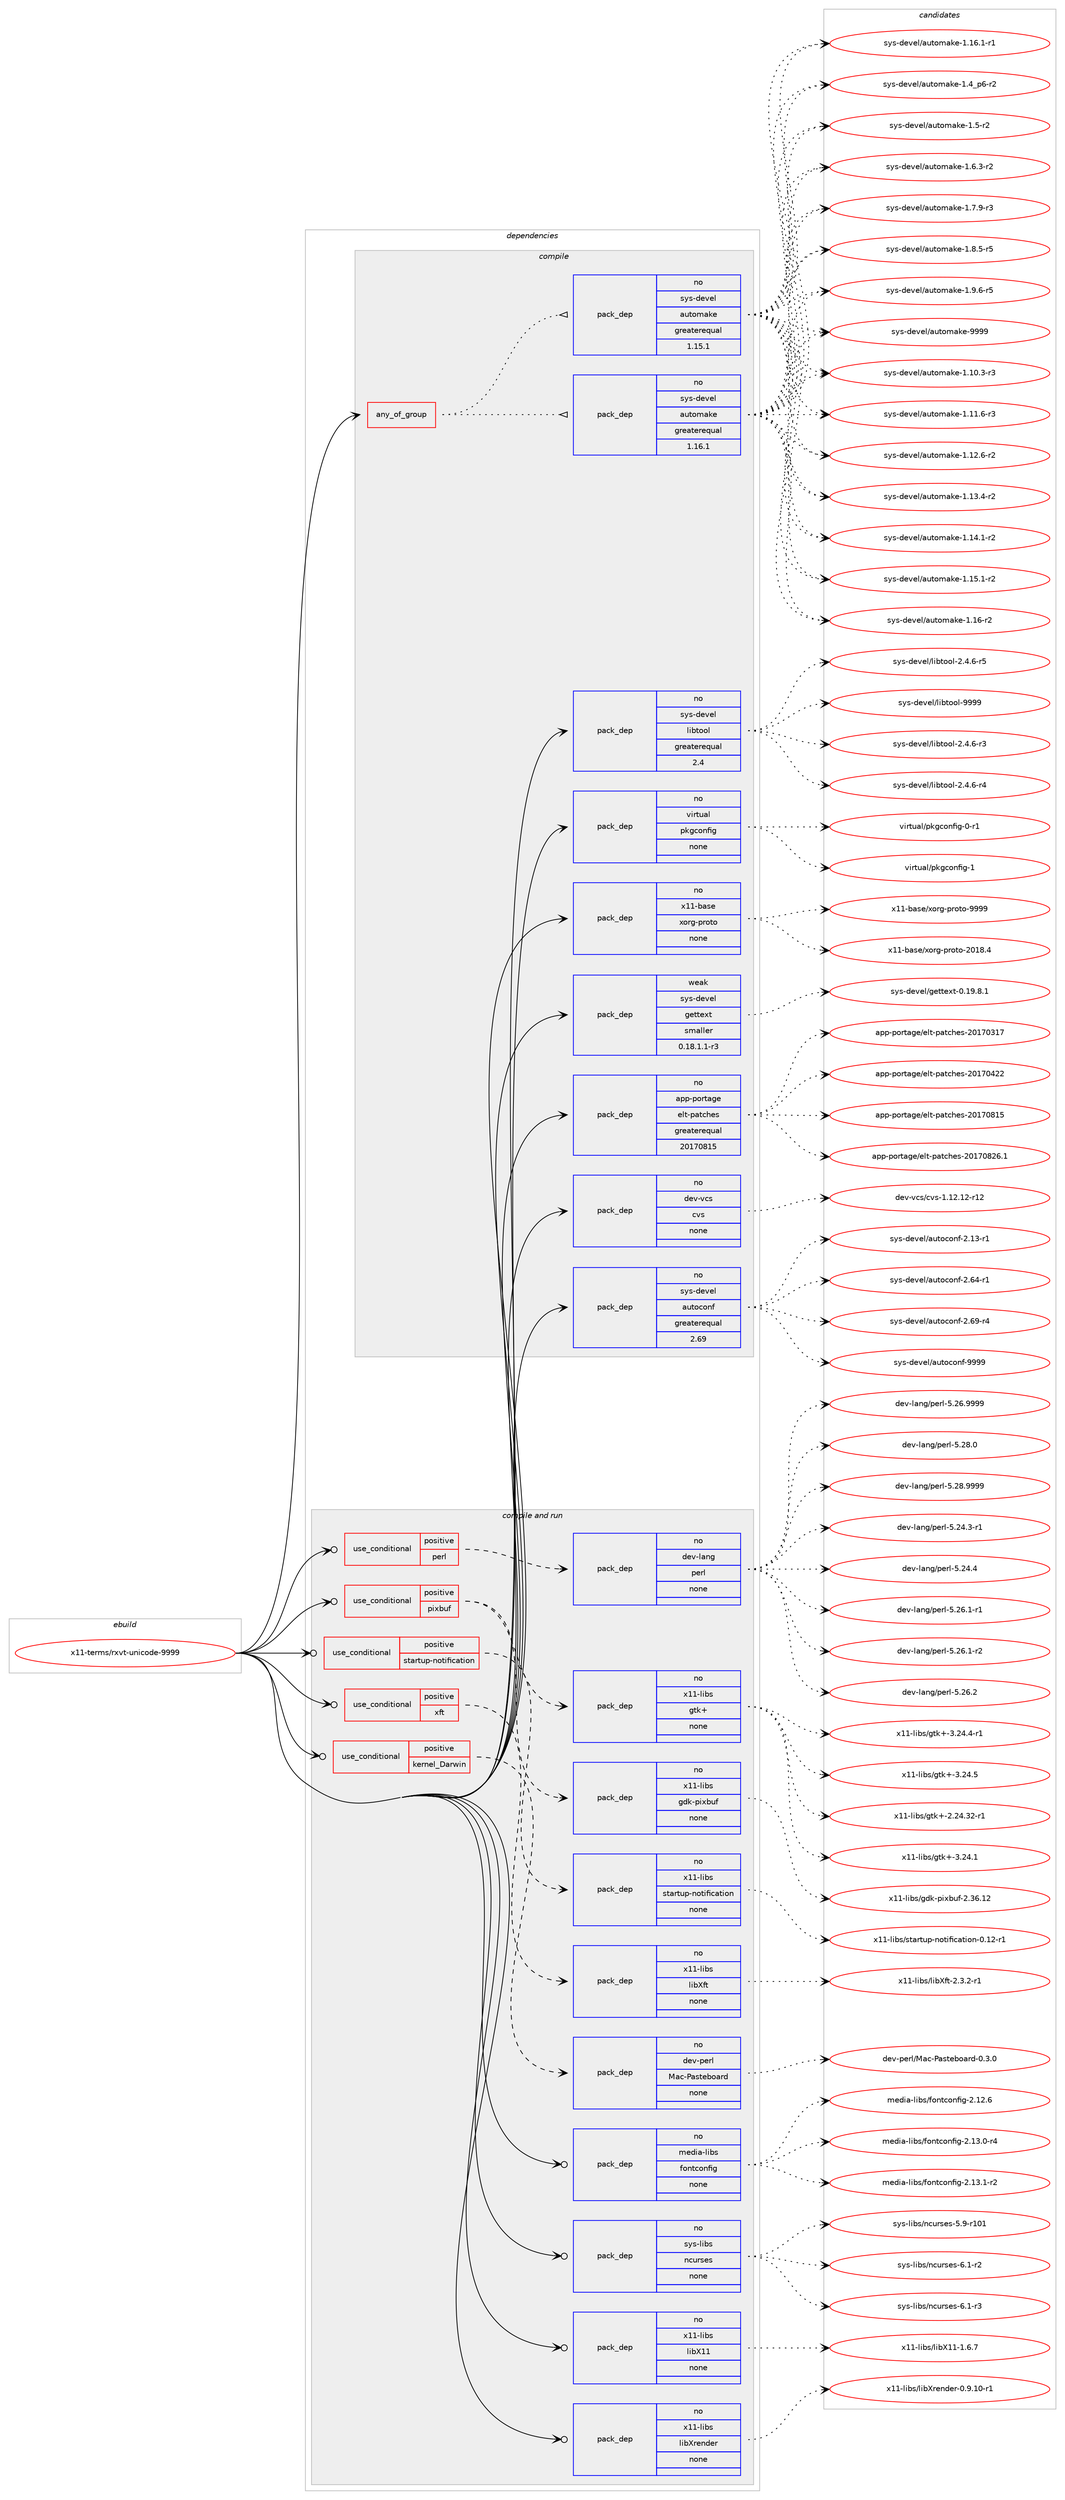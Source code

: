 digraph prolog {

# *************
# Graph options
# *************

newrank=true;
concentrate=true;
compound=true;
graph [rankdir=LR,fontname=Helvetica,fontsize=10,ranksep=1.5];#, ranksep=2.5, nodesep=0.2];
edge  [arrowhead=vee];
node  [fontname=Helvetica,fontsize=10];

# **********
# The ebuild
# **********

subgraph cluster_leftcol {
color=gray;
rank=same;
label=<<i>ebuild</i>>;
id [label="x11-terms/rxvt-unicode-9999", color=red, width=4, href="../x11-terms/rxvt-unicode-9999.svg"];
}

# ****************
# The dependencies
# ****************

subgraph cluster_midcol {
color=gray;
label=<<i>dependencies</i>>;
subgraph cluster_compile {
fillcolor="#eeeeee";
style=filled;
label=<<i>compile</i>>;
subgraph any28808 {
dependency1768541 [label=<<TABLE BORDER="0" CELLBORDER="1" CELLSPACING="0" CELLPADDING="4"><TR><TD CELLPADDING="10">any_of_group</TD></TR></TABLE>>, shape=none, color=red];subgraph pack1271585 {
dependency1768542 [label=<<TABLE BORDER="0" CELLBORDER="1" CELLSPACING="0" CELLPADDING="4" WIDTH="220"><TR><TD ROWSPAN="6" CELLPADDING="30">pack_dep</TD></TR><TR><TD WIDTH="110">no</TD></TR><TR><TD>sys-devel</TD></TR><TR><TD>automake</TD></TR><TR><TD>greaterequal</TD></TR><TR><TD>1.16.1</TD></TR></TABLE>>, shape=none, color=blue];
}
dependency1768541:e -> dependency1768542:w [weight=20,style="dotted",arrowhead="oinv"];
subgraph pack1271586 {
dependency1768543 [label=<<TABLE BORDER="0" CELLBORDER="1" CELLSPACING="0" CELLPADDING="4" WIDTH="220"><TR><TD ROWSPAN="6" CELLPADDING="30">pack_dep</TD></TR><TR><TD WIDTH="110">no</TD></TR><TR><TD>sys-devel</TD></TR><TR><TD>automake</TD></TR><TR><TD>greaterequal</TD></TR><TR><TD>1.15.1</TD></TR></TABLE>>, shape=none, color=blue];
}
dependency1768541:e -> dependency1768543:w [weight=20,style="dotted",arrowhead="oinv"];
}
id:e -> dependency1768541:w [weight=20,style="solid",arrowhead="vee"];
subgraph pack1271587 {
dependency1768544 [label=<<TABLE BORDER="0" CELLBORDER="1" CELLSPACING="0" CELLPADDING="4" WIDTH="220"><TR><TD ROWSPAN="6" CELLPADDING="30">pack_dep</TD></TR><TR><TD WIDTH="110">no</TD></TR><TR><TD>app-portage</TD></TR><TR><TD>elt-patches</TD></TR><TR><TD>greaterequal</TD></TR><TR><TD>20170815</TD></TR></TABLE>>, shape=none, color=blue];
}
id:e -> dependency1768544:w [weight=20,style="solid",arrowhead="vee"];
subgraph pack1271588 {
dependency1768545 [label=<<TABLE BORDER="0" CELLBORDER="1" CELLSPACING="0" CELLPADDING="4" WIDTH="220"><TR><TD ROWSPAN="6" CELLPADDING="30">pack_dep</TD></TR><TR><TD WIDTH="110">no</TD></TR><TR><TD>dev-vcs</TD></TR><TR><TD>cvs</TD></TR><TR><TD>none</TD></TR><TR><TD></TD></TR></TABLE>>, shape=none, color=blue];
}
id:e -> dependency1768545:w [weight=20,style="solid",arrowhead="vee"];
subgraph pack1271589 {
dependency1768546 [label=<<TABLE BORDER="0" CELLBORDER="1" CELLSPACING="0" CELLPADDING="4" WIDTH="220"><TR><TD ROWSPAN="6" CELLPADDING="30">pack_dep</TD></TR><TR><TD WIDTH="110">no</TD></TR><TR><TD>sys-devel</TD></TR><TR><TD>autoconf</TD></TR><TR><TD>greaterequal</TD></TR><TR><TD>2.69</TD></TR></TABLE>>, shape=none, color=blue];
}
id:e -> dependency1768546:w [weight=20,style="solid",arrowhead="vee"];
subgraph pack1271590 {
dependency1768547 [label=<<TABLE BORDER="0" CELLBORDER="1" CELLSPACING="0" CELLPADDING="4" WIDTH="220"><TR><TD ROWSPAN="6" CELLPADDING="30">pack_dep</TD></TR><TR><TD WIDTH="110">no</TD></TR><TR><TD>sys-devel</TD></TR><TR><TD>libtool</TD></TR><TR><TD>greaterequal</TD></TR><TR><TD>2.4</TD></TR></TABLE>>, shape=none, color=blue];
}
id:e -> dependency1768547:w [weight=20,style="solid",arrowhead="vee"];
subgraph pack1271591 {
dependency1768548 [label=<<TABLE BORDER="0" CELLBORDER="1" CELLSPACING="0" CELLPADDING="4" WIDTH="220"><TR><TD ROWSPAN="6" CELLPADDING="30">pack_dep</TD></TR><TR><TD WIDTH="110">no</TD></TR><TR><TD>virtual</TD></TR><TR><TD>pkgconfig</TD></TR><TR><TD>none</TD></TR><TR><TD></TD></TR></TABLE>>, shape=none, color=blue];
}
id:e -> dependency1768548:w [weight=20,style="solid",arrowhead="vee"];
subgraph pack1271592 {
dependency1768549 [label=<<TABLE BORDER="0" CELLBORDER="1" CELLSPACING="0" CELLPADDING="4" WIDTH="220"><TR><TD ROWSPAN="6" CELLPADDING="30">pack_dep</TD></TR><TR><TD WIDTH="110">no</TD></TR><TR><TD>x11-base</TD></TR><TR><TD>xorg-proto</TD></TR><TR><TD>none</TD></TR><TR><TD></TD></TR></TABLE>>, shape=none, color=blue];
}
id:e -> dependency1768549:w [weight=20,style="solid",arrowhead="vee"];
subgraph pack1271593 {
dependency1768550 [label=<<TABLE BORDER="0" CELLBORDER="1" CELLSPACING="0" CELLPADDING="4" WIDTH="220"><TR><TD ROWSPAN="6" CELLPADDING="30">pack_dep</TD></TR><TR><TD WIDTH="110">weak</TD></TR><TR><TD>sys-devel</TD></TR><TR><TD>gettext</TD></TR><TR><TD>smaller</TD></TR><TR><TD>0.18.1.1-r3</TD></TR></TABLE>>, shape=none, color=blue];
}
id:e -> dependency1768550:w [weight=20,style="solid",arrowhead="vee"];
}
subgraph cluster_compileandrun {
fillcolor="#eeeeee";
style=filled;
label=<<i>compile and run</i>>;
subgraph cond467137 {
dependency1768551 [label=<<TABLE BORDER="0" CELLBORDER="1" CELLSPACING="0" CELLPADDING="4"><TR><TD ROWSPAN="3" CELLPADDING="10">use_conditional</TD></TR><TR><TD>positive</TD></TR><TR><TD>kernel_Darwin</TD></TR></TABLE>>, shape=none, color=red];
subgraph pack1271594 {
dependency1768552 [label=<<TABLE BORDER="0" CELLBORDER="1" CELLSPACING="0" CELLPADDING="4" WIDTH="220"><TR><TD ROWSPAN="6" CELLPADDING="30">pack_dep</TD></TR><TR><TD WIDTH="110">no</TD></TR><TR><TD>dev-perl</TD></TR><TR><TD>Mac-Pasteboard</TD></TR><TR><TD>none</TD></TR><TR><TD></TD></TR></TABLE>>, shape=none, color=blue];
}
dependency1768551:e -> dependency1768552:w [weight=20,style="dashed",arrowhead="vee"];
}
id:e -> dependency1768551:w [weight=20,style="solid",arrowhead="odotvee"];
subgraph cond467138 {
dependency1768553 [label=<<TABLE BORDER="0" CELLBORDER="1" CELLSPACING="0" CELLPADDING="4"><TR><TD ROWSPAN="3" CELLPADDING="10">use_conditional</TD></TR><TR><TD>positive</TD></TR><TR><TD>perl</TD></TR></TABLE>>, shape=none, color=red];
subgraph pack1271595 {
dependency1768554 [label=<<TABLE BORDER="0" CELLBORDER="1" CELLSPACING="0" CELLPADDING="4" WIDTH="220"><TR><TD ROWSPAN="6" CELLPADDING="30">pack_dep</TD></TR><TR><TD WIDTH="110">no</TD></TR><TR><TD>dev-lang</TD></TR><TR><TD>perl</TD></TR><TR><TD>none</TD></TR><TR><TD></TD></TR></TABLE>>, shape=none, color=blue];
}
dependency1768553:e -> dependency1768554:w [weight=20,style="dashed",arrowhead="vee"];
}
id:e -> dependency1768553:w [weight=20,style="solid",arrowhead="odotvee"];
subgraph cond467139 {
dependency1768555 [label=<<TABLE BORDER="0" CELLBORDER="1" CELLSPACING="0" CELLPADDING="4"><TR><TD ROWSPAN="3" CELLPADDING="10">use_conditional</TD></TR><TR><TD>positive</TD></TR><TR><TD>pixbuf</TD></TR></TABLE>>, shape=none, color=red];
subgraph pack1271596 {
dependency1768556 [label=<<TABLE BORDER="0" CELLBORDER="1" CELLSPACING="0" CELLPADDING="4" WIDTH="220"><TR><TD ROWSPAN="6" CELLPADDING="30">pack_dep</TD></TR><TR><TD WIDTH="110">no</TD></TR><TR><TD>x11-libs</TD></TR><TR><TD>gdk-pixbuf</TD></TR><TR><TD>none</TD></TR><TR><TD></TD></TR></TABLE>>, shape=none, color=blue];
}
dependency1768555:e -> dependency1768556:w [weight=20,style="dashed",arrowhead="vee"];
subgraph pack1271597 {
dependency1768557 [label=<<TABLE BORDER="0" CELLBORDER="1" CELLSPACING="0" CELLPADDING="4" WIDTH="220"><TR><TD ROWSPAN="6" CELLPADDING="30">pack_dep</TD></TR><TR><TD WIDTH="110">no</TD></TR><TR><TD>x11-libs</TD></TR><TR><TD>gtk+</TD></TR><TR><TD>none</TD></TR><TR><TD></TD></TR></TABLE>>, shape=none, color=blue];
}
dependency1768555:e -> dependency1768557:w [weight=20,style="dashed",arrowhead="vee"];
}
id:e -> dependency1768555:w [weight=20,style="solid",arrowhead="odotvee"];
subgraph cond467140 {
dependency1768558 [label=<<TABLE BORDER="0" CELLBORDER="1" CELLSPACING="0" CELLPADDING="4"><TR><TD ROWSPAN="3" CELLPADDING="10">use_conditional</TD></TR><TR><TD>positive</TD></TR><TR><TD>startup-notification</TD></TR></TABLE>>, shape=none, color=red];
subgraph pack1271598 {
dependency1768559 [label=<<TABLE BORDER="0" CELLBORDER="1" CELLSPACING="0" CELLPADDING="4" WIDTH="220"><TR><TD ROWSPAN="6" CELLPADDING="30">pack_dep</TD></TR><TR><TD WIDTH="110">no</TD></TR><TR><TD>x11-libs</TD></TR><TR><TD>startup-notification</TD></TR><TR><TD>none</TD></TR><TR><TD></TD></TR></TABLE>>, shape=none, color=blue];
}
dependency1768558:e -> dependency1768559:w [weight=20,style="dashed",arrowhead="vee"];
}
id:e -> dependency1768558:w [weight=20,style="solid",arrowhead="odotvee"];
subgraph cond467141 {
dependency1768560 [label=<<TABLE BORDER="0" CELLBORDER="1" CELLSPACING="0" CELLPADDING="4"><TR><TD ROWSPAN="3" CELLPADDING="10">use_conditional</TD></TR><TR><TD>positive</TD></TR><TR><TD>xft</TD></TR></TABLE>>, shape=none, color=red];
subgraph pack1271599 {
dependency1768561 [label=<<TABLE BORDER="0" CELLBORDER="1" CELLSPACING="0" CELLPADDING="4" WIDTH="220"><TR><TD ROWSPAN="6" CELLPADDING="30">pack_dep</TD></TR><TR><TD WIDTH="110">no</TD></TR><TR><TD>x11-libs</TD></TR><TR><TD>libXft</TD></TR><TR><TD>none</TD></TR><TR><TD></TD></TR></TABLE>>, shape=none, color=blue];
}
dependency1768560:e -> dependency1768561:w [weight=20,style="dashed",arrowhead="vee"];
}
id:e -> dependency1768560:w [weight=20,style="solid",arrowhead="odotvee"];
subgraph pack1271600 {
dependency1768562 [label=<<TABLE BORDER="0" CELLBORDER="1" CELLSPACING="0" CELLPADDING="4" WIDTH="220"><TR><TD ROWSPAN="6" CELLPADDING="30">pack_dep</TD></TR><TR><TD WIDTH="110">no</TD></TR><TR><TD>media-libs</TD></TR><TR><TD>fontconfig</TD></TR><TR><TD>none</TD></TR><TR><TD></TD></TR></TABLE>>, shape=none, color=blue];
}
id:e -> dependency1768562:w [weight=20,style="solid",arrowhead="odotvee"];
subgraph pack1271601 {
dependency1768563 [label=<<TABLE BORDER="0" CELLBORDER="1" CELLSPACING="0" CELLPADDING="4" WIDTH="220"><TR><TD ROWSPAN="6" CELLPADDING="30">pack_dep</TD></TR><TR><TD WIDTH="110">no</TD></TR><TR><TD>sys-libs</TD></TR><TR><TD>ncurses</TD></TR><TR><TD>none</TD></TR><TR><TD></TD></TR></TABLE>>, shape=none, color=blue];
}
id:e -> dependency1768563:w [weight=20,style="solid",arrowhead="odotvee"];
subgraph pack1271602 {
dependency1768564 [label=<<TABLE BORDER="0" CELLBORDER="1" CELLSPACING="0" CELLPADDING="4" WIDTH="220"><TR><TD ROWSPAN="6" CELLPADDING="30">pack_dep</TD></TR><TR><TD WIDTH="110">no</TD></TR><TR><TD>x11-libs</TD></TR><TR><TD>libX11</TD></TR><TR><TD>none</TD></TR><TR><TD></TD></TR></TABLE>>, shape=none, color=blue];
}
id:e -> dependency1768564:w [weight=20,style="solid",arrowhead="odotvee"];
subgraph pack1271603 {
dependency1768565 [label=<<TABLE BORDER="0" CELLBORDER="1" CELLSPACING="0" CELLPADDING="4" WIDTH="220"><TR><TD ROWSPAN="6" CELLPADDING="30">pack_dep</TD></TR><TR><TD WIDTH="110">no</TD></TR><TR><TD>x11-libs</TD></TR><TR><TD>libXrender</TD></TR><TR><TD>none</TD></TR><TR><TD></TD></TR></TABLE>>, shape=none, color=blue];
}
id:e -> dependency1768565:w [weight=20,style="solid",arrowhead="odotvee"];
}
subgraph cluster_run {
fillcolor="#eeeeee";
style=filled;
label=<<i>run</i>>;
}
}

# **************
# The candidates
# **************

subgraph cluster_choices {
rank=same;
color=gray;
label=<<i>candidates</i>>;

subgraph choice1271585 {
color=black;
nodesep=1;
choice11512111545100101118101108479711711611110997107101454946494846514511451 [label="sys-devel/automake-1.10.3-r3", color=red, width=4,href="../sys-devel/automake-1.10.3-r3.svg"];
choice11512111545100101118101108479711711611110997107101454946494946544511451 [label="sys-devel/automake-1.11.6-r3", color=red, width=4,href="../sys-devel/automake-1.11.6-r3.svg"];
choice11512111545100101118101108479711711611110997107101454946495046544511450 [label="sys-devel/automake-1.12.6-r2", color=red, width=4,href="../sys-devel/automake-1.12.6-r2.svg"];
choice11512111545100101118101108479711711611110997107101454946495146524511450 [label="sys-devel/automake-1.13.4-r2", color=red, width=4,href="../sys-devel/automake-1.13.4-r2.svg"];
choice11512111545100101118101108479711711611110997107101454946495246494511450 [label="sys-devel/automake-1.14.1-r2", color=red, width=4,href="../sys-devel/automake-1.14.1-r2.svg"];
choice11512111545100101118101108479711711611110997107101454946495346494511450 [label="sys-devel/automake-1.15.1-r2", color=red, width=4,href="../sys-devel/automake-1.15.1-r2.svg"];
choice1151211154510010111810110847971171161111099710710145494649544511450 [label="sys-devel/automake-1.16-r2", color=red, width=4,href="../sys-devel/automake-1.16-r2.svg"];
choice11512111545100101118101108479711711611110997107101454946495446494511449 [label="sys-devel/automake-1.16.1-r1", color=red, width=4,href="../sys-devel/automake-1.16.1-r1.svg"];
choice115121115451001011181011084797117116111109971071014549465295112544511450 [label="sys-devel/automake-1.4_p6-r2", color=red, width=4,href="../sys-devel/automake-1.4_p6-r2.svg"];
choice11512111545100101118101108479711711611110997107101454946534511450 [label="sys-devel/automake-1.5-r2", color=red, width=4,href="../sys-devel/automake-1.5-r2.svg"];
choice115121115451001011181011084797117116111109971071014549465446514511450 [label="sys-devel/automake-1.6.3-r2", color=red, width=4,href="../sys-devel/automake-1.6.3-r2.svg"];
choice115121115451001011181011084797117116111109971071014549465546574511451 [label="sys-devel/automake-1.7.9-r3", color=red, width=4,href="../sys-devel/automake-1.7.9-r3.svg"];
choice115121115451001011181011084797117116111109971071014549465646534511453 [label="sys-devel/automake-1.8.5-r5", color=red, width=4,href="../sys-devel/automake-1.8.5-r5.svg"];
choice115121115451001011181011084797117116111109971071014549465746544511453 [label="sys-devel/automake-1.9.6-r5", color=red, width=4,href="../sys-devel/automake-1.9.6-r5.svg"];
choice115121115451001011181011084797117116111109971071014557575757 [label="sys-devel/automake-9999", color=red, width=4,href="../sys-devel/automake-9999.svg"];
dependency1768542:e -> choice11512111545100101118101108479711711611110997107101454946494846514511451:w [style=dotted,weight="100"];
dependency1768542:e -> choice11512111545100101118101108479711711611110997107101454946494946544511451:w [style=dotted,weight="100"];
dependency1768542:e -> choice11512111545100101118101108479711711611110997107101454946495046544511450:w [style=dotted,weight="100"];
dependency1768542:e -> choice11512111545100101118101108479711711611110997107101454946495146524511450:w [style=dotted,weight="100"];
dependency1768542:e -> choice11512111545100101118101108479711711611110997107101454946495246494511450:w [style=dotted,weight="100"];
dependency1768542:e -> choice11512111545100101118101108479711711611110997107101454946495346494511450:w [style=dotted,weight="100"];
dependency1768542:e -> choice1151211154510010111810110847971171161111099710710145494649544511450:w [style=dotted,weight="100"];
dependency1768542:e -> choice11512111545100101118101108479711711611110997107101454946495446494511449:w [style=dotted,weight="100"];
dependency1768542:e -> choice115121115451001011181011084797117116111109971071014549465295112544511450:w [style=dotted,weight="100"];
dependency1768542:e -> choice11512111545100101118101108479711711611110997107101454946534511450:w [style=dotted,weight="100"];
dependency1768542:e -> choice115121115451001011181011084797117116111109971071014549465446514511450:w [style=dotted,weight="100"];
dependency1768542:e -> choice115121115451001011181011084797117116111109971071014549465546574511451:w [style=dotted,weight="100"];
dependency1768542:e -> choice115121115451001011181011084797117116111109971071014549465646534511453:w [style=dotted,weight="100"];
dependency1768542:e -> choice115121115451001011181011084797117116111109971071014549465746544511453:w [style=dotted,weight="100"];
dependency1768542:e -> choice115121115451001011181011084797117116111109971071014557575757:w [style=dotted,weight="100"];
}
subgraph choice1271586 {
color=black;
nodesep=1;
choice11512111545100101118101108479711711611110997107101454946494846514511451 [label="sys-devel/automake-1.10.3-r3", color=red, width=4,href="../sys-devel/automake-1.10.3-r3.svg"];
choice11512111545100101118101108479711711611110997107101454946494946544511451 [label="sys-devel/automake-1.11.6-r3", color=red, width=4,href="../sys-devel/automake-1.11.6-r3.svg"];
choice11512111545100101118101108479711711611110997107101454946495046544511450 [label="sys-devel/automake-1.12.6-r2", color=red, width=4,href="../sys-devel/automake-1.12.6-r2.svg"];
choice11512111545100101118101108479711711611110997107101454946495146524511450 [label="sys-devel/automake-1.13.4-r2", color=red, width=4,href="../sys-devel/automake-1.13.4-r2.svg"];
choice11512111545100101118101108479711711611110997107101454946495246494511450 [label="sys-devel/automake-1.14.1-r2", color=red, width=4,href="../sys-devel/automake-1.14.1-r2.svg"];
choice11512111545100101118101108479711711611110997107101454946495346494511450 [label="sys-devel/automake-1.15.1-r2", color=red, width=4,href="../sys-devel/automake-1.15.1-r2.svg"];
choice1151211154510010111810110847971171161111099710710145494649544511450 [label="sys-devel/automake-1.16-r2", color=red, width=4,href="../sys-devel/automake-1.16-r2.svg"];
choice11512111545100101118101108479711711611110997107101454946495446494511449 [label="sys-devel/automake-1.16.1-r1", color=red, width=4,href="../sys-devel/automake-1.16.1-r1.svg"];
choice115121115451001011181011084797117116111109971071014549465295112544511450 [label="sys-devel/automake-1.4_p6-r2", color=red, width=4,href="../sys-devel/automake-1.4_p6-r2.svg"];
choice11512111545100101118101108479711711611110997107101454946534511450 [label="sys-devel/automake-1.5-r2", color=red, width=4,href="../sys-devel/automake-1.5-r2.svg"];
choice115121115451001011181011084797117116111109971071014549465446514511450 [label="sys-devel/automake-1.6.3-r2", color=red, width=4,href="../sys-devel/automake-1.6.3-r2.svg"];
choice115121115451001011181011084797117116111109971071014549465546574511451 [label="sys-devel/automake-1.7.9-r3", color=red, width=4,href="../sys-devel/automake-1.7.9-r3.svg"];
choice115121115451001011181011084797117116111109971071014549465646534511453 [label="sys-devel/automake-1.8.5-r5", color=red, width=4,href="../sys-devel/automake-1.8.5-r5.svg"];
choice115121115451001011181011084797117116111109971071014549465746544511453 [label="sys-devel/automake-1.9.6-r5", color=red, width=4,href="../sys-devel/automake-1.9.6-r5.svg"];
choice115121115451001011181011084797117116111109971071014557575757 [label="sys-devel/automake-9999", color=red, width=4,href="../sys-devel/automake-9999.svg"];
dependency1768543:e -> choice11512111545100101118101108479711711611110997107101454946494846514511451:w [style=dotted,weight="100"];
dependency1768543:e -> choice11512111545100101118101108479711711611110997107101454946494946544511451:w [style=dotted,weight="100"];
dependency1768543:e -> choice11512111545100101118101108479711711611110997107101454946495046544511450:w [style=dotted,weight="100"];
dependency1768543:e -> choice11512111545100101118101108479711711611110997107101454946495146524511450:w [style=dotted,weight="100"];
dependency1768543:e -> choice11512111545100101118101108479711711611110997107101454946495246494511450:w [style=dotted,weight="100"];
dependency1768543:e -> choice11512111545100101118101108479711711611110997107101454946495346494511450:w [style=dotted,weight="100"];
dependency1768543:e -> choice1151211154510010111810110847971171161111099710710145494649544511450:w [style=dotted,weight="100"];
dependency1768543:e -> choice11512111545100101118101108479711711611110997107101454946495446494511449:w [style=dotted,weight="100"];
dependency1768543:e -> choice115121115451001011181011084797117116111109971071014549465295112544511450:w [style=dotted,weight="100"];
dependency1768543:e -> choice11512111545100101118101108479711711611110997107101454946534511450:w [style=dotted,weight="100"];
dependency1768543:e -> choice115121115451001011181011084797117116111109971071014549465446514511450:w [style=dotted,weight="100"];
dependency1768543:e -> choice115121115451001011181011084797117116111109971071014549465546574511451:w [style=dotted,weight="100"];
dependency1768543:e -> choice115121115451001011181011084797117116111109971071014549465646534511453:w [style=dotted,weight="100"];
dependency1768543:e -> choice115121115451001011181011084797117116111109971071014549465746544511453:w [style=dotted,weight="100"];
dependency1768543:e -> choice115121115451001011181011084797117116111109971071014557575757:w [style=dotted,weight="100"];
}
subgraph choice1271587 {
color=black;
nodesep=1;
choice97112112451121111141169710310147101108116451129711699104101115455048495548514955 [label="app-portage/elt-patches-20170317", color=red, width=4,href="../app-portage/elt-patches-20170317.svg"];
choice97112112451121111141169710310147101108116451129711699104101115455048495548525050 [label="app-portage/elt-patches-20170422", color=red, width=4,href="../app-portage/elt-patches-20170422.svg"];
choice97112112451121111141169710310147101108116451129711699104101115455048495548564953 [label="app-portage/elt-patches-20170815", color=red, width=4,href="../app-portage/elt-patches-20170815.svg"];
choice971121124511211111411697103101471011081164511297116991041011154550484955485650544649 [label="app-portage/elt-patches-20170826.1", color=red, width=4,href="../app-portage/elt-patches-20170826.1.svg"];
dependency1768544:e -> choice97112112451121111141169710310147101108116451129711699104101115455048495548514955:w [style=dotted,weight="100"];
dependency1768544:e -> choice97112112451121111141169710310147101108116451129711699104101115455048495548525050:w [style=dotted,weight="100"];
dependency1768544:e -> choice97112112451121111141169710310147101108116451129711699104101115455048495548564953:w [style=dotted,weight="100"];
dependency1768544:e -> choice971121124511211111411697103101471011081164511297116991041011154550484955485650544649:w [style=dotted,weight="100"];
}
subgraph choice1271588 {
color=black;
nodesep=1;
choice100101118451189911547991181154549464950464950451144950 [label="dev-vcs/cvs-1.12.12-r12", color=red, width=4,href="../dev-vcs/cvs-1.12.12-r12.svg"];
dependency1768545:e -> choice100101118451189911547991181154549464950464950451144950:w [style=dotted,weight="100"];
}
subgraph choice1271589 {
color=black;
nodesep=1;
choice1151211154510010111810110847971171161119911111010245504649514511449 [label="sys-devel/autoconf-2.13-r1", color=red, width=4,href="../sys-devel/autoconf-2.13-r1.svg"];
choice1151211154510010111810110847971171161119911111010245504654524511449 [label="sys-devel/autoconf-2.64-r1", color=red, width=4,href="../sys-devel/autoconf-2.64-r1.svg"];
choice1151211154510010111810110847971171161119911111010245504654574511452 [label="sys-devel/autoconf-2.69-r4", color=red, width=4,href="../sys-devel/autoconf-2.69-r4.svg"];
choice115121115451001011181011084797117116111991111101024557575757 [label="sys-devel/autoconf-9999", color=red, width=4,href="../sys-devel/autoconf-9999.svg"];
dependency1768546:e -> choice1151211154510010111810110847971171161119911111010245504649514511449:w [style=dotted,weight="100"];
dependency1768546:e -> choice1151211154510010111810110847971171161119911111010245504654524511449:w [style=dotted,weight="100"];
dependency1768546:e -> choice1151211154510010111810110847971171161119911111010245504654574511452:w [style=dotted,weight="100"];
dependency1768546:e -> choice115121115451001011181011084797117116111991111101024557575757:w [style=dotted,weight="100"];
}
subgraph choice1271590 {
color=black;
nodesep=1;
choice1151211154510010111810110847108105981161111111084550465246544511451 [label="sys-devel/libtool-2.4.6-r3", color=red, width=4,href="../sys-devel/libtool-2.4.6-r3.svg"];
choice1151211154510010111810110847108105981161111111084550465246544511452 [label="sys-devel/libtool-2.4.6-r4", color=red, width=4,href="../sys-devel/libtool-2.4.6-r4.svg"];
choice1151211154510010111810110847108105981161111111084550465246544511453 [label="sys-devel/libtool-2.4.6-r5", color=red, width=4,href="../sys-devel/libtool-2.4.6-r5.svg"];
choice1151211154510010111810110847108105981161111111084557575757 [label="sys-devel/libtool-9999", color=red, width=4,href="../sys-devel/libtool-9999.svg"];
dependency1768547:e -> choice1151211154510010111810110847108105981161111111084550465246544511451:w [style=dotted,weight="100"];
dependency1768547:e -> choice1151211154510010111810110847108105981161111111084550465246544511452:w [style=dotted,weight="100"];
dependency1768547:e -> choice1151211154510010111810110847108105981161111111084550465246544511453:w [style=dotted,weight="100"];
dependency1768547:e -> choice1151211154510010111810110847108105981161111111084557575757:w [style=dotted,weight="100"];
}
subgraph choice1271591 {
color=black;
nodesep=1;
choice11810511411611797108471121071039911111010210510345484511449 [label="virtual/pkgconfig-0-r1", color=red, width=4,href="../virtual/pkgconfig-0-r1.svg"];
choice1181051141161179710847112107103991111101021051034549 [label="virtual/pkgconfig-1", color=red, width=4,href="../virtual/pkgconfig-1.svg"];
dependency1768548:e -> choice11810511411611797108471121071039911111010210510345484511449:w [style=dotted,weight="100"];
dependency1768548:e -> choice1181051141161179710847112107103991111101021051034549:w [style=dotted,weight="100"];
}
subgraph choice1271592 {
color=black;
nodesep=1;
choice1204949459897115101471201111141034511211411111611145504849564652 [label="x11-base/xorg-proto-2018.4", color=red, width=4,href="../x11-base/xorg-proto-2018.4.svg"];
choice120494945989711510147120111114103451121141111161114557575757 [label="x11-base/xorg-proto-9999", color=red, width=4,href="../x11-base/xorg-proto-9999.svg"];
dependency1768549:e -> choice1204949459897115101471201111141034511211411111611145504849564652:w [style=dotted,weight="100"];
dependency1768549:e -> choice120494945989711510147120111114103451121141111161114557575757:w [style=dotted,weight="100"];
}
subgraph choice1271593 {
color=black;
nodesep=1;
choice1151211154510010111810110847103101116116101120116454846495746564649 [label="sys-devel/gettext-0.19.8.1", color=red, width=4,href="../sys-devel/gettext-0.19.8.1.svg"];
dependency1768550:e -> choice1151211154510010111810110847103101116116101120116454846495746564649:w [style=dotted,weight="100"];
}
subgraph choice1271594 {
color=black;
nodesep=1;
choice10010111845112101114108477797994580971151161019811197114100454846514648 [label="dev-perl/Mac-Pasteboard-0.3.0", color=red, width=4,href="../dev-perl/Mac-Pasteboard-0.3.0.svg"];
dependency1768552:e -> choice10010111845112101114108477797994580971151161019811197114100454846514648:w [style=dotted,weight="100"];
}
subgraph choice1271595 {
color=black;
nodesep=1;
choice100101118451089711010347112101114108455346505246514511449 [label="dev-lang/perl-5.24.3-r1", color=red, width=4,href="../dev-lang/perl-5.24.3-r1.svg"];
choice10010111845108971101034711210111410845534650524652 [label="dev-lang/perl-5.24.4", color=red, width=4,href="../dev-lang/perl-5.24.4.svg"];
choice100101118451089711010347112101114108455346505446494511449 [label="dev-lang/perl-5.26.1-r1", color=red, width=4,href="../dev-lang/perl-5.26.1-r1.svg"];
choice100101118451089711010347112101114108455346505446494511450 [label="dev-lang/perl-5.26.1-r2", color=red, width=4,href="../dev-lang/perl-5.26.1-r2.svg"];
choice10010111845108971101034711210111410845534650544650 [label="dev-lang/perl-5.26.2", color=red, width=4,href="../dev-lang/perl-5.26.2.svg"];
choice10010111845108971101034711210111410845534650544657575757 [label="dev-lang/perl-5.26.9999", color=red, width=4,href="../dev-lang/perl-5.26.9999.svg"];
choice10010111845108971101034711210111410845534650564648 [label="dev-lang/perl-5.28.0", color=red, width=4,href="../dev-lang/perl-5.28.0.svg"];
choice10010111845108971101034711210111410845534650564657575757 [label="dev-lang/perl-5.28.9999", color=red, width=4,href="../dev-lang/perl-5.28.9999.svg"];
dependency1768554:e -> choice100101118451089711010347112101114108455346505246514511449:w [style=dotted,weight="100"];
dependency1768554:e -> choice10010111845108971101034711210111410845534650524652:w [style=dotted,weight="100"];
dependency1768554:e -> choice100101118451089711010347112101114108455346505446494511449:w [style=dotted,weight="100"];
dependency1768554:e -> choice100101118451089711010347112101114108455346505446494511450:w [style=dotted,weight="100"];
dependency1768554:e -> choice10010111845108971101034711210111410845534650544650:w [style=dotted,weight="100"];
dependency1768554:e -> choice10010111845108971101034711210111410845534650544657575757:w [style=dotted,weight="100"];
dependency1768554:e -> choice10010111845108971101034711210111410845534650564648:w [style=dotted,weight="100"];
dependency1768554:e -> choice10010111845108971101034711210111410845534650564657575757:w [style=dotted,weight="100"];
}
subgraph choice1271596 {
color=black;
nodesep=1;
choice120494945108105981154710310010745112105120981171024550465154464950 [label="x11-libs/gdk-pixbuf-2.36.12", color=red, width=4,href="../x11-libs/gdk-pixbuf-2.36.12.svg"];
dependency1768556:e -> choice120494945108105981154710310010745112105120981171024550465154464950:w [style=dotted,weight="100"];
}
subgraph choice1271597 {
color=black;
nodesep=1;
choice12049494510810598115471031161074345504650524651504511449 [label="x11-libs/gtk+-2.24.32-r1", color=red, width=4,href="../x11-libs/gtk+-2.24.32-r1.svg"];
choice12049494510810598115471031161074345514650524649 [label="x11-libs/gtk+-3.24.1", color=red, width=4,href="../x11-libs/gtk+-3.24.1.svg"];
choice120494945108105981154710311610743455146505246524511449 [label="x11-libs/gtk+-3.24.4-r1", color=red, width=4,href="../x11-libs/gtk+-3.24.4-r1.svg"];
choice12049494510810598115471031161074345514650524653 [label="x11-libs/gtk+-3.24.5", color=red, width=4,href="../x11-libs/gtk+-3.24.5.svg"];
dependency1768557:e -> choice12049494510810598115471031161074345504650524651504511449:w [style=dotted,weight="100"];
dependency1768557:e -> choice12049494510810598115471031161074345514650524649:w [style=dotted,weight="100"];
dependency1768557:e -> choice120494945108105981154710311610743455146505246524511449:w [style=dotted,weight="100"];
dependency1768557:e -> choice12049494510810598115471031161074345514650524653:w [style=dotted,weight="100"];
}
subgraph choice1271598 {
color=black;
nodesep=1;
choice12049494510810598115471151169711411611711245110111116105102105999711610511111045484649504511449 [label="x11-libs/startup-notification-0.12-r1", color=red, width=4,href="../x11-libs/startup-notification-0.12-r1.svg"];
dependency1768559:e -> choice12049494510810598115471151169711411611711245110111116105102105999711610511111045484649504511449:w [style=dotted,weight="100"];
}
subgraph choice1271599 {
color=black;
nodesep=1;
choice120494945108105981154710810598881021164550465146504511449 [label="x11-libs/libXft-2.3.2-r1", color=red, width=4,href="../x11-libs/libXft-2.3.2-r1.svg"];
dependency1768561:e -> choice120494945108105981154710810598881021164550465146504511449:w [style=dotted,weight="100"];
}
subgraph choice1271600 {
color=black;
nodesep=1;
choice109101100105974510810598115471021111101169911111010210510345504649504654 [label="media-libs/fontconfig-2.12.6", color=red, width=4,href="../media-libs/fontconfig-2.12.6.svg"];
choice1091011001059745108105981154710211111011699111110102105103455046495146484511452 [label="media-libs/fontconfig-2.13.0-r4", color=red, width=4,href="../media-libs/fontconfig-2.13.0-r4.svg"];
choice1091011001059745108105981154710211111011699111110102105103455046495146494511450 [label="media-libs/fontconfig-2.13.1-r2", color=red, width=4,href="../media-libs/fontconfig-2.13.1-r2.svg"];
dependency1768562:e -> choice109101100105974510810598115471021111101169911111010210510345504649504654:w [style=dotted,weight="100"];
dependency1768562:e -> choice1091011001059745108105981154710211111011699111110102105103455046495146484511452:w [style=dotted,weight="100"];
dependency1768562:e -> choice1091011001059745108105981154710211111011699111110102105103455046495146494511450:w [style=dotted,weight="100"];
}
subgraph choice1271601 {
color=black;
nodesep=1;
choice115121115451081059811547110991171141151011154553465745114494849 [label="sys-libs/ncurses-5.9-r101", color=red, width=4,href="../sys-libs/ncurses-5.9-r101.svg"];
choice11512111545108105981154711099117114115101115455446494511450 [label="sys-libs/ncurses-6.1-r2", color=red, width=4,href="../sys-libs/ncurses-6.1-r2.svg"];
choice11512111545108105981154711099117114115101115455446494511451 [label="sys-libs/ncurses-6.1-r3", color=red, width=4,href="../sys-libs/ncurses-6.1-r3.svg"];
dependency1768563:e -> choice115121115451081059811547110991171141151011154553465745114494849:w [style=dotted,weight="100"];
dependency1768563:e -> choice11512111545108105981154711099117114115101115455446494511450:w [style=dotted,weight="100"];
dependency1768563:e -> choice11512111545108105981154711099117114115101115455446494511451:w [style=dotted,weight="100"];
}
subgraph choice1271602 {
color=black;
nodesep=1;
choice120494945108105981154710810598884949454946544655 [label="x11-libs/libX11-1.6.7", color=red, width=4,href="../x11-libs/libX11-1.6.7.svg"];
dependency1768564:e -> choice120494945108105981154710810598884949454946544655:w [style=dotted,weight="100"];
}
subgraph choice1271603 {
color=black;
nodesep=1;
choice12049494510810598115471081059888114101110100101114454846574649484511449 [label="x11-libs/libXrender-0.9.10-r1", color=red, width=4,href="../x11-libs/libXrender-0.9.10-r1.svg"];
dependency1768565:e -> choice12049494510810598115471081059888114101110100101114454846574649484511449:w [style=dotted,weight="100"];
}
}

}
